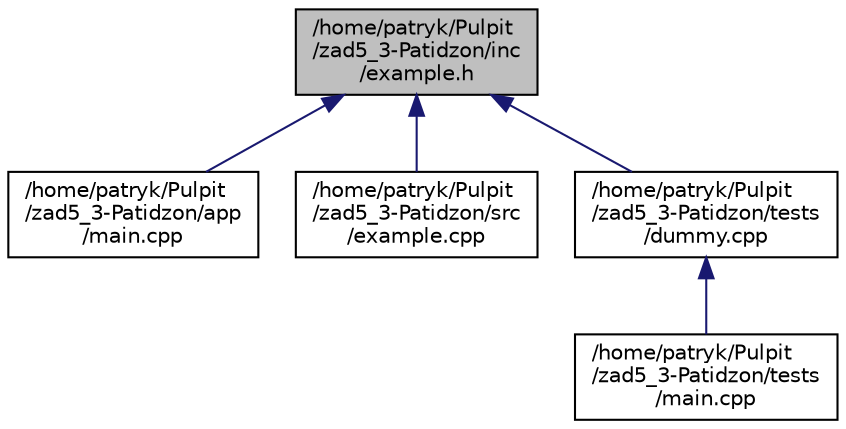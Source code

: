 digraph "/home/patryk/Pulpit/zad5_3-Patidzon/inc/example.h"
{
 // LATEX_PDF_SIZE
  edge [fontname="Helvetica",fontsize="10",labelfontname="Helvetica",labelfontsize="10"];
  node [fontname="Helvetica",fontsize="10",shape=record];
  Node1 [label="/home/patryk/Pulpit\l/zad5_3-Patidzon/inc\l/example.h",height=0.2,width=0.4,color="black", fillcolor="grey75", style="filled", fontcolor="black",tooltip=" "];
  Node1 -> Node2 [dir="back",color="midnightblue",fontsize="10",style="solid",fontname="Helvetica"];
  Node2 [label="/home/patryk/Pulpit\l/zad5_3-Patidzon/app\l/main.cpp",height=0.2,width=0.4,color="black", fillcolor="white", style="filled",URL="$app_2main_8cpp.html",tooltip="Przykład animacji przelotu drona."];
  Node1 -> Node3 [dir="back",color="midnightblue",fontsize="10",style="solid",fontname="Helvetica"];
  Node3 [label="/home/patryk/Pulpit\l/zad5_3-Patidzon/src\l/example.cpp",height=0.2,width=0.4,color="black", fillcolor="white", style="filled",URL="$example_8cpp.html",tooltip=" "];
  Node1 -> Node4 [dir="back",color="midnightblue",fontsize="10",style="solid",fontname="Helvetica"];
  Node4 [label="/home/patryk/Pulpit\l/zad5_3-Patidzon/tests\l/dummy.cpp",height=0.2,width=0.4,color="black", fillcolor="white", style="filled",URL="$dummy_8cpp.html",tooltip=" "];
  Node4 -> Node5 [dir="back",color="midnightblue",fontsize="10",style="solid",fontname="Helvetica"];
  Node5 [label="/home/patryk/Pulpit\l/zad5_3-Patidzon/tests\l/main.cpp",height=0.2,width=0.4,color="black", fillcolor="white", style="filled",URL="$tests_2main_8cpp.html",tooltip=" "];
}

